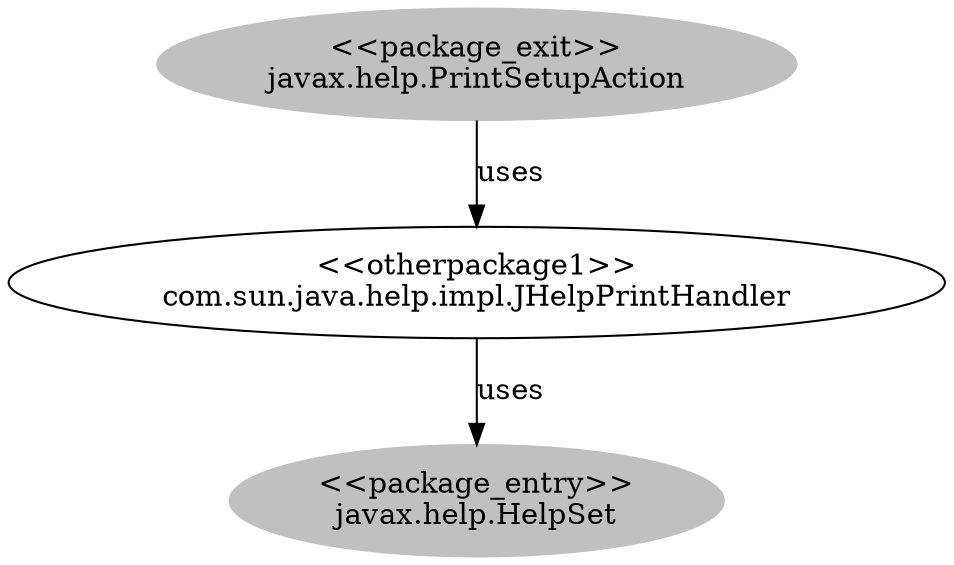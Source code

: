 digraph cd {
	javax_help_PrintSetupAction [label="<<package_exit>>
javax.help.PrintSetupAction",style=filled,color="grey"];
	javax_help_HelpSet [label="<<package_entry>>
javax.help.HelpSet",style=filled,color="grey"];
	com_sun_java_help_impl_JHelpPrintHandler [label="<<otherpackage1>>
com.sun.java.help.impl.JHelpPrintHandler"];
	javax_help_PrintSetupAction -> com_sun_java_help_impl_JHelpPrintHandler [label=uses];
	com_sun_java_help_impl_JHelpPrintHandler -> javax_help_HelpSet [label=uses];
}
